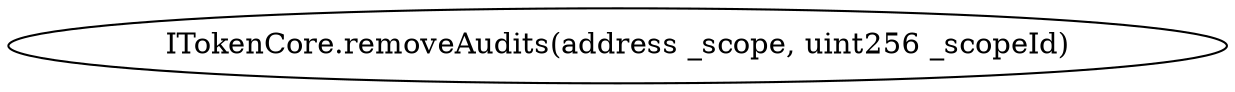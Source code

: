 digraph "" {
	graph [bb="0,0,502.08,36"];
	node [label="\N"];
	"ITokenCore.removeAudits(address _scope, uint256 _scopeId)"	 [height=0.5,
		pos="251.04,18",
		width=6.9733];
}
digraph "" {
	graph [bb="0,0,502.08,36"];
	node [label="\N"];
	"ITokenCore.removeAudits(address _scope, uint256 _scopeId)"	 [height=0.5,
		pos="251.04,18",
		width=6.9733];
}
digraph "" {
	graph [bb="0,0,502.08,36"];
	node [label="\N"];
	"ITokenCore.removeAudits(address _scope, uint256 _scopeId)"	 [height=0.5,
		pos="251.04,18",
		width=6.9733];
}
digraph "" {
	graph [bb="0,0,502.08,36"];
	node [label="\N"];
	"ITokenCore.removeAudits(address _scope, uint256 _scopeId)"	 [height=0.5,
		pos="251.04,18",
		width=6.9733];
}
digraph "" {
	graph [bb="0,0,502.08,36"];
	node [label="\N"];
	"ITokenCore.removeAudits(address _scope, uint256 _scopeId)"	 [height=0.5,
		pos="251.04,18",
		width=6.9733];
}
